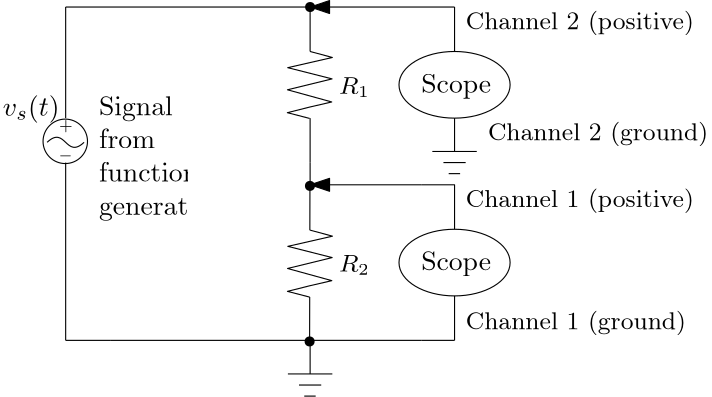 <?xml version="1.0"?>
<!DOCTYPE ipe SYSTEM "ipe.dtd">
<ipe version="70206" creator="Ipe 7.2.7">
<info created="D:20170917143008" modified="D:20170926163352"/>
<ipestyle name="basic">
<symbol name="arrow/arc(spx)">
<path stroke="sym-stroke" fill="sym-stroke" pen="sym-pen">
0 0 m
-1 0.333 l
-1 -0.333 l
h
</path>
</symbol>
<symbol name="arrow/farc(spx)">
<path stroke="sym-stroke" fill="white" pen="sym-pen">
0 0 m
-1 0.333 l
-1 -0.333 l
h
</path>
</symbol>
<symbol name="arrow/ptarc(spx)">
<path stroke="sym-stroke" fill="sym-stroke" pen="sym-pen">
0 0 m
-1 0.333 l
-0.8 0 l
-1 -0.333 l
h
</path>
</symbol>
<symbol name="arrow/fptarc(spx)">
<path stroke="sym-stroke" fill="white" pen="sym-pen">
0 0 m
-1 0.333 l
-0.8 0 l
-1 -0.333 l
h
</path>
</symbol>
<symbol name="mark/circle(sx)" transformations="translations">
<path fill="sym-stroke">
0.6 0 0 0.6 0 0 e
0.4 0 0 0.4 0 0 e
</path>
</symbol>
<symbol name="mark/disk(sx)" transformations="translations">
<path fill="sym-stroke">
0.6 0 0 0.6 0 0 e
</path>
</symbol>
<symbol name="mark/fdisk(sfx)" transformations="translations">
<group>
<path fill="sym-fill">
0.5 0 0 0.5 0 0 e
</path>
<path fill="sym-stroke" fillrule="eofill">
0.6 0 0 0.6 0 0 e
0.4 0 0 0.4 0 0 e
</path>
</group>
</symbol>
<symbol name="mark/box(sx)" transformations="translations">
<path fill="sym-stroke" fillrule="eofill">
-0.6 -0.6 m
0.6 -0.6 l
0.6 0.6 l
-0.6 0.6 l
h
-0.4 -0.4 m
0.4 -0.4 l
0.4 0.4 l
-0.4 0.4 l
h
</path>
</symbol>
<symbol name="mark/square(sx)" transformations="translations">
<path fill="sym-stroke">
-0.6 -0.6 m
0.6 -0.6 l
0.6 0.6 l
-0.6 0.6 l
h
</path>
</symbol>
<symbol name="mark/fsquare(sfx)" transformations="translations">
<group>
<path fill="sym-fill">
-0.5 -0.5 m
0.5 -0.5 l
0.5 0.5 l
-0.5 0.5 l
h
</path>
<path fill="sym-stroke" fillrule="eofill">
-0.6 -0.6 m
0.6 -0.6 l
0.6 0.6 l
-0.6 0.6 l
h
-0.4 -0.4 m
0.4 -0.4 l
0.4 0.4 l
-0.4 0.4 l
h
</path>
</group>
</symbol>
<symbol name="mark/cross(sx)" transformations="translations">
<group>
<path fill="sym-stroke">
-0.43 -0.57 m
0.57 0.43 l
0.43 0.57 l
-0.57 -0.43 l
h
</path>
<path fill="sym-stroke">
-0.43 0.57 m
0.57 -0.43 l
0.43 -0.57 l
-0.57 0.43 l
h
</path>
</group>
</symbol>
<symbol name="arrow/fnormal(spx)">
<path stroke="sym-stroke" fill="white" pen="sym-pen">
0 0 m
-1 0.333 l
-1 -0.333 l
h
</path>
</symbol>
<symbol name="arrow/pointed(spx)">
<path stroke="sym-stroke" fill="sym-stroke" pen="sym-pen">
0 0 m
-1 0.333 l
-0.8 0 l
-1 -0.333 l
h
</path>
</symbol>
<symbol name="arrow/fpointed(spx)">
<path stroke="sym-stroke" fill="white" pen="sym-pen">
0 0 m
-1 0.333 l
-0.8 0 l
-1 -0.333 l
h
</path>
</symbol>
<symbol name="arrow/linear(spx)">
<path stroke="sym-stroke" pen="sym-pen">
-1 0.333 m
0 0 l
-1 -0.333 l
</path>
</symbol>
<symbol name="arrow/fdouble(spx)">
<path stroke="sym-stroke" fill="white" pen="sym-pen">
0 0 m
-1 0.333 l
-1 -0.333 l
h
-1 0 m
-2 0.333 l
-2 -0.333 l
h
</path>
</symbol>
<symbol name="arrow/double(spx)">
<path stroke="sym-stroke" fill="sym-stroke" pen="sym-pen">
0 0 m
-1 0.333 l
-1 -0.333 l
h
-1 0 m
-2 0.333 l
-2 -0.333 l
h
</path>
</symbol>
<pen name="heavier" value="0.8"/>
<pen name="fat" value="1.2"/>
<pen name="ultrafat" value="2"/>
<symbolsize name="large" value="5"/>
<symbolsize name="small" value="2"/>
<symbolsize name="tiny" value="1.1"/>
<arrowsize name="large" value="10"/>
<arrowsize name="small" value="5"/>
<arrowsize name="tiny" value="3"/>
<color name="red" value="1 0 0"/>
<color name="green" value="0 1 0"/>
<color name="blue" value="0 0 1"/>
<color name="yellow" value="1 1 0"/>
<color name="orange" value="1 0.647 0"/>
<color name="gold" value="1 0.843 0"/>
<color name="purple" value="0.627 0.125 0.941"/>
<color name="gray" value="0.745"/>
<color name="brown" value="0.647 0.165 0.165"/>
<color name="navy" value="0 0 0.502"/>
<color name="pink" value="1 0.753 0.796"/>
<color name="seagreen" value="0.18 0.545 0.341"/>
<color name="turquoise" value="0.251 0.878 0.816"/>
<color name="violet" value="0.933 0.51 0.933"/>
<color name="darkblue" value="0 0 0.545"/>
<color name="darkcyan" value="0 0.545 0.545"/>
<color name="darkgray" value="0.663"/>
<color name="darkgreen" value="0 0.392 0"/>
<color name="darkmagenta" value="0.545 0 0.545"/>
<color name="darkorange" value="1 0.549 0"/>
<color name="darkred" value="0.545 0 0"/>
<color name="lightblue" value="0.678 0.847 0.902"/>
<color name="lightcyan" value="0.878 1 1"/>
<color name="lightgray" value="0.827"/>
<color name="lightgreen" value="0.565 0.933 0.565"/>
<color name="lightyellow" value="1 1 0.878"/>
<dashstyle name="dashed" value="[4] 0"/>
<dashstyle name="dotted" value="[1 3] 0"/>
<dashstyle name="dash dotted" value="[4 2 1 2] 0"/>
<dashstyle name="dash dot dotted" value="[4 2 1 2 1 2] 0"/>
<textsize name="large" value="\large"/>
<textsize name="Large" value="\Large"/>
<textsize name="LARGE" value="\LARGE"/>
<textsize name="huge" value="\huge"/>
<textsize name="Huge" value="\Huge"/>
<textsize name="small" value="\small"/>
<textsize name="footnote" value="\footnotesize"/>
<textsize name="tiny" value="\tiny"/>
<textstyle name="center" begin="\begin{center}" end="\end{center}"/>
<textstyle name="itemize" begin="\begin{itemize}" end="\end{itemize}"/>
<textstyle name="item" begin="\begin{itemize}\item{}" end="\end{itemize}"/>
<gridsize name="4 pts" value="4"/>
<gridsize name="8 pts (~3 mm)" value="8"/>
<gridsize name="16 pts (~6 mm)" value="16"/>
<gridsize name="32 pts (~12 mm)" value="32"/>
<gridsize name="10 pts (~3.5 mm)" value="10"/>
<gridsize name="20 pts (~7 mm)" value="20"/>
<gridsize name="14 pts (~5 mm)" value="14"/>
<gridsize name="28 pts (~10 mm)" value="28"/>
<gridsize name="56 pts (~20 mm)" value="56"/>
<anglesize name="90 deg" value="90"/>
<anglesize name="60 deg" value="60"/>
<anglesize name="45 deg" value="45"/>
<anglesize name="30 deg" value="30"/>
<anglesize name="22.5 deg" value="22.5"/>
<opacity name="10%" value="0.1"/>
<opacity name="30%" value="0.3"/>
<opacity name="50%" value="0.5"/>
<opacity name="75%" value="0.75"/>
<tiling name="falling" angle="-60" step="4" width="1"/>
<tiling name="rising" angle="30" step="4" width="1"/>
</ipestyle>
<page>
<layer name="alpha"/>
<view layers="alpha" active="alpha"/>
<path layer="alpha" matrix="1 0 0 1 -0.142 287.65" stroke="black">
8 0 0 8 176 312 e
</path>
<text matrix="1 0 0 1 -3.8292 295.982" transformations="translations" pos="157.19 312.891" stroke="black" type="label" width="20.434" height="7.473" depth="2.49" valign="baseline" style="math">v_s(t)</text>
<path matrix="-0.999963 0.00869688 -0.00869688 -0.999963 638.468 1308.43" stroke="black">
367.948 768.091 m
375.976 766.09 l
367.979 764.005 l
360.043 762.097 l
376.01 757.851 l
359.992 753.789 l
375.983 749.885 l
359.956 746.077 l
367.925 744.006 l
368.007 744.006 l
</path>
<path matrix="-0.00216443 -0.999998 0.999998 -0.00216443 -15.6092 792.216" stroke="black">
224 280 m
208 280 l
</path>
<path matrix="-0.00216443 -0.999998 0.999998 -0.00216443 -15.6092 792.216" stroke="black">
248 280 m
264 280 l
</path>
<use matrix="1 0 0 1 -0.142 247.65" name="mark/disk(sx)" pos="264.082 335.96" size="normal" stroke="black"/>
<text matrix="1 0 0 1 -33.6161 232.638" transformations="translations" pos="308 320" stroke="black" type="label" width="11.124" height="6.133" depth="0.99" valign="baseline" size="small" style="math">R_2</text>
<use matrix="1 0 0 1 8 252" name="mark/disk(sx)" pos="255.819 275.61" size="normal" stroke="black"/>
<path stroke="black">
264 528 m
192 528 l
</path>
<path stroke="black" rarrow="normal/normal">
264 584 m
304 584 l
</path>
<path stroke="black">
264 528 m
304 528 l
</path>
<path stroke="black">
304 584 m
316 584 l
316 568 l
</path>
<path stroke="black">
304 528 m
316 528 l
</path>
<path stroke="black">
316 528 m
316 544 l
</path>
<path matrix="1.66667 0 0 1 -210.667 0" stroke="black">
12 0 0 12 316 556 e
</path>
<text matrix="1 0 0 1 -8.03302 -2.80644" transformations="translations" pos="312 556" stroke="black" type="label" width="25.183" height="6.815" depth="1.93" valign="baseline">Scope</text>
<path stroke="black">
264 584 m
264 592 l
</path>
<path stroke="black">
316 596 m
316 608 l
</path>
<path matrix="1.66667 0 0 1 -210.667 64" stroke="black">
12 0 0 12 316 556 e
</path>
<text matrix="1 0 0 1 -7.99676 61.1785" transformations="translations" pos="312 556" stroke="black" type="label" width="25.183" height="6.815" depth="1.93" valign="baseline">Scope</text>
<path stroke="black">
264 648 m
264 632 l
</path>
<path matrix="-0.999963 0.00869688 -0.00869688 -0.999963 638.435 1372.76" stroke="black">
367.948 768.091 m
375.976 766.09 l
367.979 764.005 l
360.043 762.097 l
376.01 757.851 l
359.992 753.789 l
375.983 749.885 l
359.956 746.077 l
367.925 744.006 l
368.007 744.006 l
</path>
<path stroke="black">
264 608 m
264 592 l
</path>
<text matrix="1 0 0 1 -33.6161 296.638" transformations="translations" pos="308 320" stroke="black" type="label" width="11.124" height="6.133" depth="0.99" valign="baseline" size="small" style="math">R_1</text>
<path stroke="black">
264 648 m
176 648 l
</path>
<path stroke="black">
176 648 m
176 608 l
</path>
<path stroke="black">
176 592 m
176 528 l
</path>
<path stroke="black">
176 528 m
192 528 l
</path>
<use name="mark/disk(sx)" pos="264 648" size="normal" stroke="black"/>
<text matrix="1 0 0 1 -4 -8" transformations="translations" pos="324 648" stroke="black" type="label" width="82.229" height="6.726" depth="2.24" valign="baseline" size="small">Channel~2~(positive)</text>
<text matrix="1 0 0 1 4 4" transformations="translations" pos="324 596" stroke="black" type="label" width="79.379" height="6.726" depth="2.24" valign="baseline" size="small">Channel~2~(ground)</text>
<text matrix="1 0 0 1 -4 -20" transformations="translations" pos="324 596" stroke="black" type="label" width="82.229" height="6.726" depth="2.24" valign="baseline" size="small">Channel~1~(positive)</text>
<text matrix="1 0 0 1 -4 -64" transformations="translations" pos="324 596" stroke="black" type="label" width="79.379" height="6.726" depth="2.24" valign="baseline" size="small">Channel~1~(ground)</text>
<path matrix="0.830973 0 0 0.3925 9.78699 363.8" stroke="black">
192 600 m
196 608
200 600
204 592
208 600 c
</path>
<text matrix="1 0 0 1 -2.45402 -0.282167" transformations="translations" pos="176 604" stroke="black" type="label" width="5.12" height="3.321" depth="0.83" valign="baseline" size="tiny" style="math">+</text>
<text matrix="1 0 0 1 -2.80014 -10.8417" transformations="translations" pos="176 604" stroke="black" type="label" width="5.396" height="3.321" depth="0.83" valign="baseline" size="tiny" style="math">-</text>
<path stroke="black" rarrow="normal/normal">
264 648 m
316 648 l
</path>
<path stroke="black">
316 648 m
316 632 l
</path>
<path stroke="black">
308 596 m
324 596 l
</path>
<path stroke="black">
312 592 m
320 592 l
</path>
<text matrix="1 0 0 1 48 24" transformations="translations" pos="140 592" stroke="black" type="minipage" width="32" height="24.831" depth="19.89" valign="top">Signal from\par function\par generator</text>
<path stroke="black">
313.889 588.019 m
318 588.019 l
</path>
<path matrix="1 0 0 1 -51.9963 -80.0843" stroke="black">
316 596 m
316 608 l
</path>
<path matrix="1 0 0 1 -51.9963 -80.0843" stroke="black">
308 596 m
324 596 l
</path>
<path matrix="1 0 0 1 -51.9963 -80.0843" stroke="black">
312 592 m
320 592 l
</path>
<path matrix="1 0 0 1 -51.9963 -80.0843" stroke="black">
313.889 588.019 m
318 588.019 l
</path>
</page>
</ipe>
